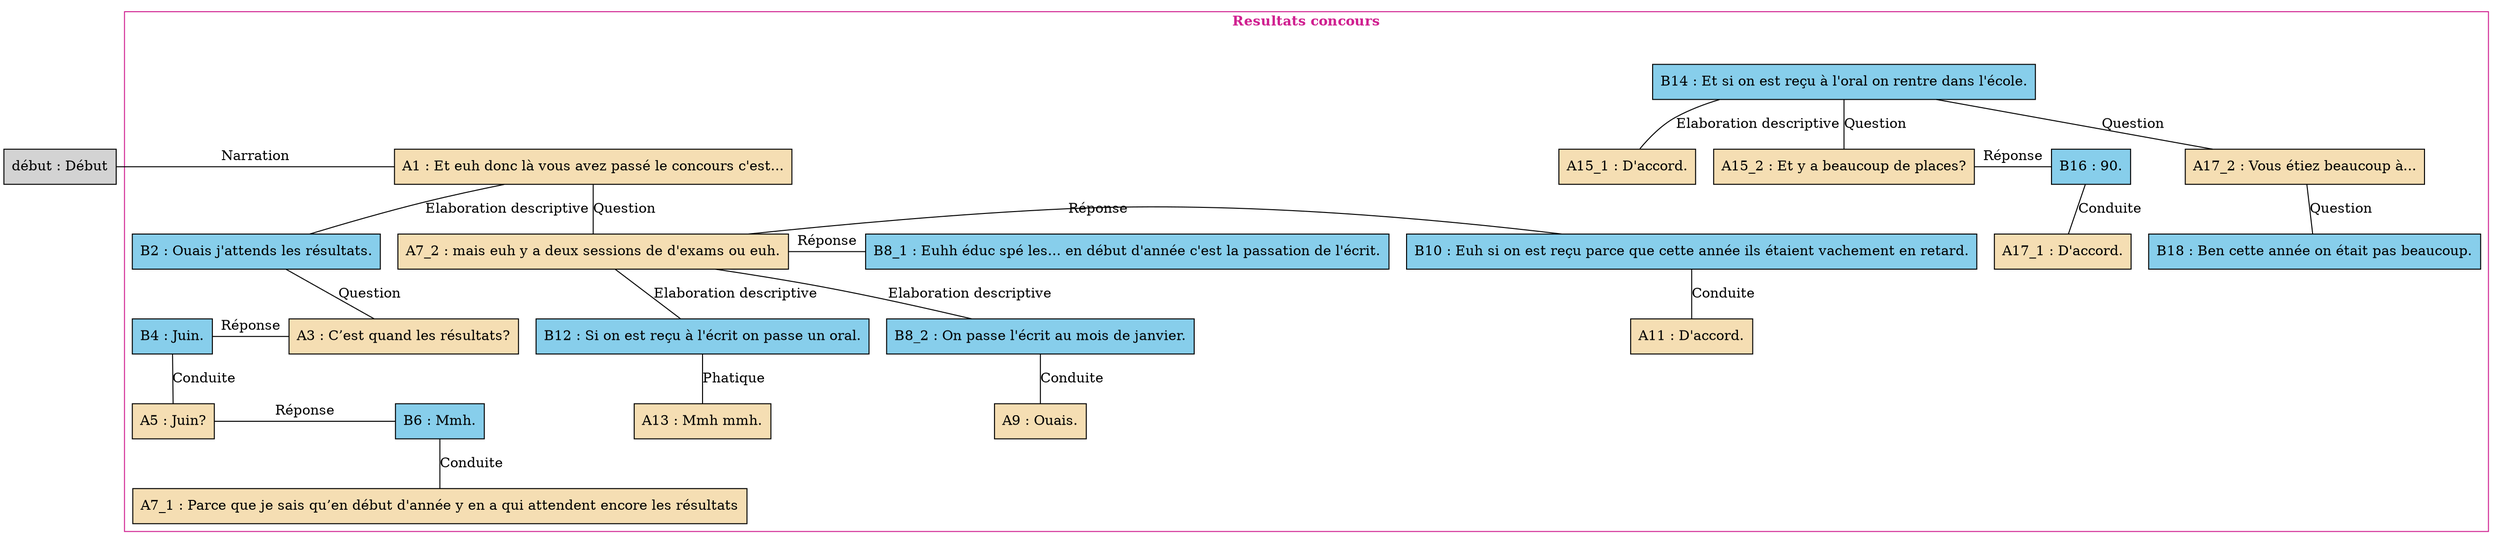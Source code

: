 digraph "Concours_-_C10" {
	node [shape=box style=filled]
	newrank=true
	zero [style=invis]
	"début" [label="début : Début"]
	A1 [label="A1 : Et euh donc là vous avez passé le concours c'est..." fillcolor=wheat]
	B2 [label="B2 : Ouais j'attends les résultats." fillcolor=skyblue]
	A3 [label="A3 : C’est quand les résultats?" fillcolor=wheat]
	B4 [label="B4 : Juin." fillcolor=skyblue]
	A5 [label="A5 : Juin?" fillcolor=wheat]
	B6 [label="B6 : Mmh." fillcolor=skyblue]
	A7_1 [label="A7_1 : Parce que je sais qu’en début d'année y en a qui attendent encore les résultats" fillcolor=wheat]
	A7_2 [label="A7_2 : mais euh y a deux sessions de d'exams ou euh." fillcolor=wheat]
	B8_1 [label="B8_1 : Euhh éduc spé les... en début d'année c'est la passation de l'écrit." fillcolor=skyblue]
	B8_2 [label="B8_2 : On passe l'écrit au mois de janvier." fillcolor=skyblue]
	A9 [label="A9 : Ouais." fillcolor=wheat]
	B10 [label="B10 : Euh si on est reçu parce que cette année ils étaient vachement en retard." fillcolor=skyblue]
	A11 [label="A11 : D'accord." fillcolor=wheat]
	B12 [label="B12 : Si on est reçu à l'écrit on passe un oral." fillcolor=skyblue]
	A13 [label="A13 : Mmh mmh." fillcolor=wheat]
	B14 [label="B14 : Et si on est reçu à l'oral on rentre dans l'école." fillcolor=skyblue]
	A15_1 [label="A15_1 : D'accord." fillcolor=wheat]
	A15_2 [label="A15_2 : Et y a beaucoup de places?" fillcolor=wheat]
	B16 [label="B16 : 90." fillcolor=skyblue]
	A17_1 [label="A17_1 : D'accord." fillcolor=wheat]
	A17_2 [label="A17_2 : Vous étiez beaucoup à..." fillcolor=wheat]
	B18 [label="B18 : Ben cette année on était pas beaucoup." fillcolor=skyblue]
	zero -> "début" [label="" style=invis]
	zero -> A1 [style=invis weight=1]
	"début" -> A1 [label=Narration constraint=false dir=none]
	A1 -> B2 [label="Elaboration descriptive" dir=none weight=2]
	B2 -> A3 [label=Question dir=none weight=2]
	B2 -> B4 [style=invis weight=1]
	A3 -> B4 [label="Réponse" constraint=false dir=none]
	B4 -> A5 [label=Conduite dir=none weight=2]
	B4 -> B6 [style=invis weight=1]
	A5 -> B6 [label="Réponse" constraint=false dir=none]
	B6 -> A7_1 [label=Conduite dir=none weight=2]
	A1 -> A7_2 [label=Question dir=none weight=2]
	A1 -> B8_1 [style=invis weight=1]
	A7_2 -> B8_1 [label="Réponse" constraint=false dir=none]
	A7_2 -> B8_2 [label="Elaboration descriptive" dir=none weight=2]
	B8_2 -> A9 [label=Conduite dir=none weight=2]
	A1 -> B10 [style=invis weight=1]
	A7_2 -> B10 [label="Réponse" constraint=false dir=none]
	B10 -> A11 [label=Conduite dir=none weight=2]
	B12 -> A13 [label=Phatique dir=none weight=2]
	A7_2 -> B12 [label="Elaboration descriptive" dir=none weight=2]
	B14 -> A15_1 [label="Elaboration descriptive" dir=none weight=2]
	B14 -> A15_2 [label=Question dir=none weight=2]
	B14 -> B16 [style=invis weight=1]
	A15_2 -> B16 [label="Réponse" constraint=false dir=none]
	B16 -> A17_1 [label=Conduite dir=none weight=2]
	B14 -> A17_2 [label=Question dir=none weight=2]
	A17_2 -> B18 [label=Question dir=none weight=2]
	subgraph cluster_0 {
		label=<<B>Resultats concours</B>>
		color=violetred
		fontcolor=violetred
		A1
		B2
		A3
		B4
		A5
		B6
		A7_1
		A7_2
		B8_1
		B8_2
		A9
		B10
		A11
		B12
		A13
		B14
		A15_1
		A15_2
		B16
		A17_1
		A17_2
		B18
	}
}
